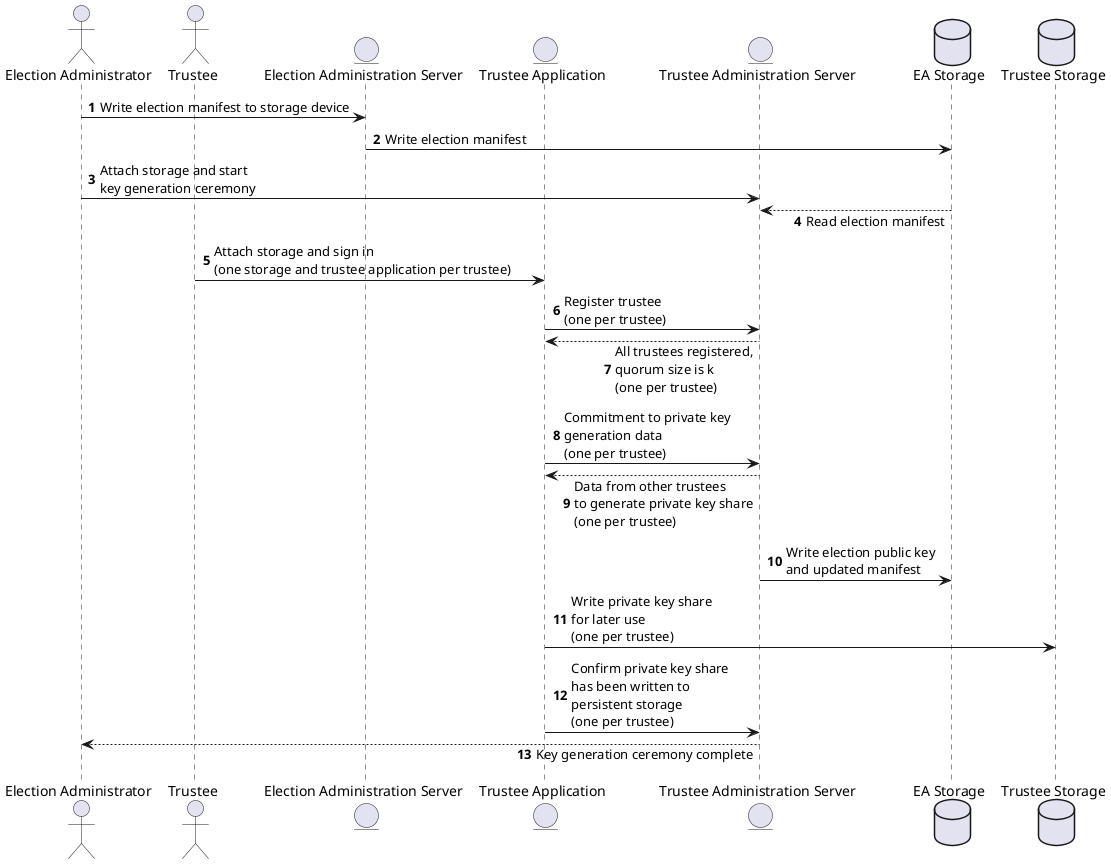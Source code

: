 @startuml

skinparam sequenceMessageAlign direction
skinparam responseMessageBelowArrow true
autonumber

actor ElectionAdministrator as "Election Administrator"
actor Trustee
entity ElectionAdministrationServer as "Election Administration Server"
entity TrusteeApplication as "Trustee Application"
entity TrusteeAdministrationServer as "Trustee Administration Server"
database ElectionAdministratorStorage as "EA Storage"
database TrusteeStorage as "Trustee Storage"

ElectionAdministrator -> ElectionAdministrationServer: Write election manifest to storage device
ElectionAdministrationServer -> ElectionAdministratorStorage: Write election manifest
ElectionAdministrator -> TrusteeAdministrationServer: Attach storage and start\nkey generation ceremony
TrusteeAdministrationServer <-- ElectionAdministratorStorage: Read election manifest
Trustee -> TrusteeApplication: Attach storage and sign in\n(one storage and trustee application per trustee)
TrusteeApplication -> TrusteeAdministrationServer: Register trustee\n(one per trustee)
TrusteeApplication <-- TrusteeAdministrationServer: All trustees registered,\nquorum size is k\n(one per trustee)
TrusteeApplication -> TrusteeAdministrationServer: Commitment to private key\ngeneration data\n(one per trustee)
TrusteeApplication <-- TrusteeAdministrationServer: Data from other trustees\nto generate private key share\n(one per trustee)
TrusteeAdministrationServer -> ElectionAdministratorStorage: Write election public key\nand updated manifest
TrusteeApplication -> TrusteeStorage: Write private key share\nfor later use\n(one per trustee)
TrusteeApplication -> TrusteeAdministrationServer: Confirm private key share\nhas been written to\npersistent storage\n(one per trustee)
ElectionAdministrator <--TrusteeAdministrationServer: Key generation ceremony complete

@enduml
